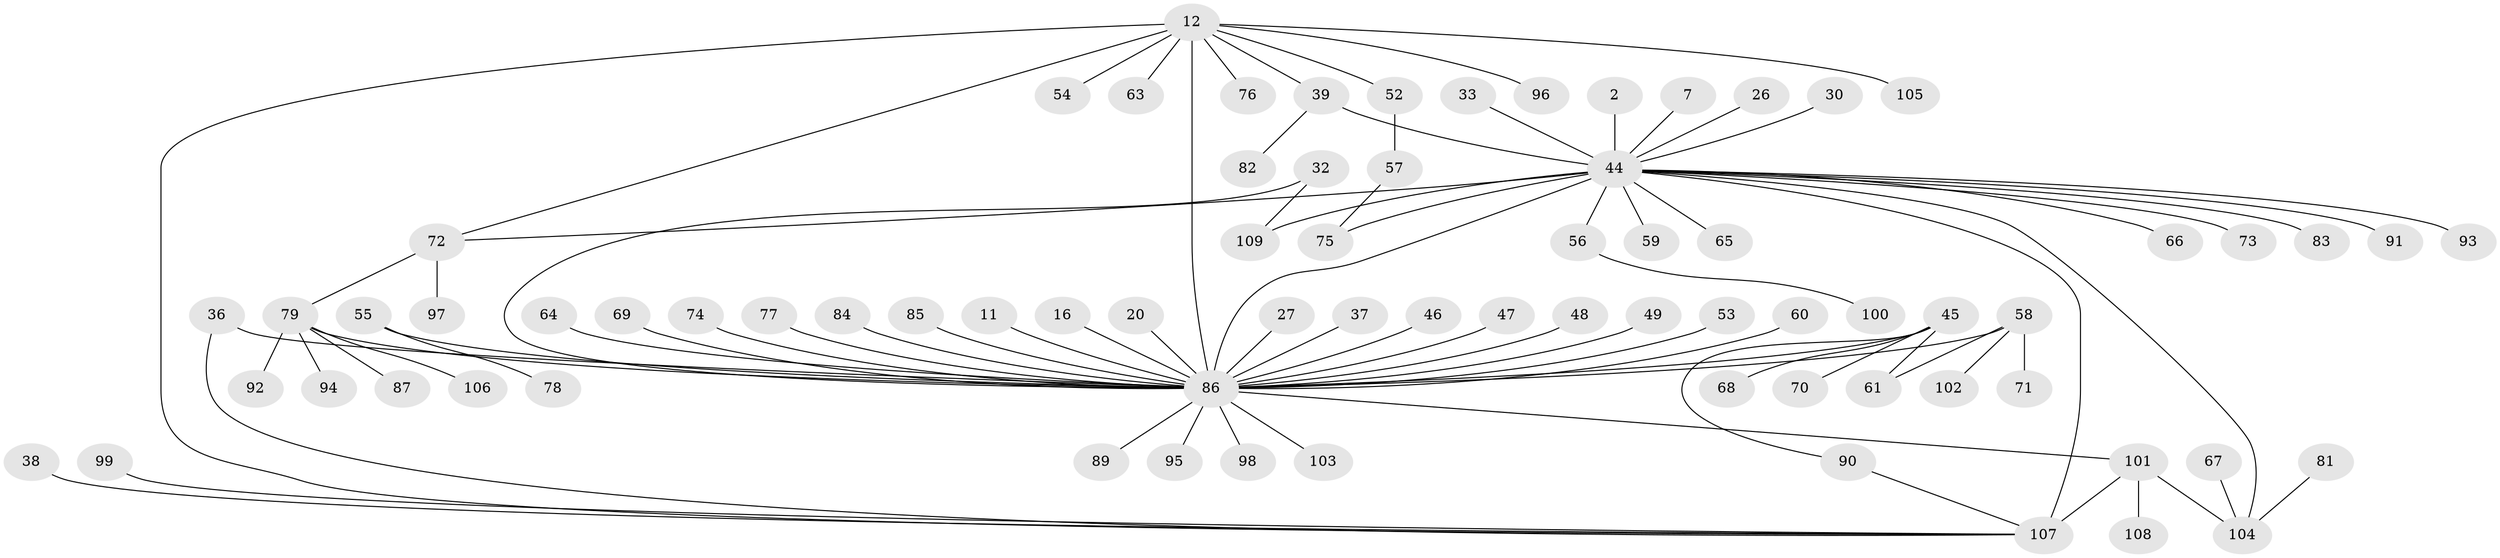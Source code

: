 // original degree distribution, {33: 0.009174311926605505, 1: 0.5321100917431193, 2: 0.22018348623853212, 24: 0.009174311926605505, 12: 0.009174311926605505, 6: 0.01834862385321101, 4: 0.10091743119266056, 7: 0.009174311926605505, 9: 0.009174311926605505, 3: 0.06422018348623854, 5: 0.01834862385321101}
// Generated by graph-tools (version 1.1) at 2025/51/03/04/25 21:51:27]
// undirected, 76 vertices, 86 edges
graph export_dot {
graph [start="1"]
  node [color=gray90,style=filled];
  2;
  7;
  11;
  12 [super="+10"];
  16;
  20;
  26 [super="+15"];
  27;
  30 [super="+13"];
  32;
  33;
  36;
  37;
  38;
  39 [super="+19"];
  44 [super="+31"];
  45 [super="+21+28"];
  46;
  47;
  48;
  49;
  52;
  53;
  54;
  55;
  56;
  57;
  58;
  59 [super="+35"];
  60;
  61;
  63;
  64 [super="+40"];
  65;
  66;
  67;
  68;
  69;
  70;
  71;
  72 [super="+41"];
  73;
  74;
  75 [super="+43"];
  76;
  77;
  78;
  79 [super="+8+18"];
  81;
  82;
  83;
  84;
  85;
  86 [super="+42+22+6"];
  87;
  89;
  90;
  91;
  92;
  93;
  94;
  95;
  96;
  97;
  98;
  99;
  100;
  101;
  102;
  103 [super="+51"];
  104 [super="+23"];
  105;
  106;
  107 [super="+62+80+88"];
  108;
  109 [super="+14"];
  2 -- 44;
  7 -- 44;
  11 -- 86;
  12 -- 52;
  12 -- 54;
  12 -- 96;
  12 -- 105;
  12 -- 39;
  12 -- 63;
  12 -- 76;
  12 -- 72;
  12 -- 107;
  12 -- 86 [weight=5];
  16 -- 86;
  20 -- 86;
  26 -- 44;
  27 -- 86;
  30 -- 44;
  32 -- 109;
  32 -- 86;
  33 -- 44;
  36 -- 107;
  36 -- 86;
  37 -- 86;
  38 -- 107;
  39 -- 82;
  39 -- 44 [weight=2];
  44 -- 65;
  44 -- 66;
  44 -- 72 [weight=2];
  44 -- 73;
  44 -- 83;
  44 -- 91;
  44 -- 93;
  44 -- 107 [weight=4];
  44 -- 109 [weight=2];
  44 -- 56;
  44 -- 86 [weight=6];
  44 -- 104;
  44 -- 59;
  44 -- 75;
  45 -- 61;
  45 -- 68;
  45 -- 70;
  45 -- 90;
  45 -- 86 [weight=2];
  46 -- 86;
  47 -- 86;
  48 -- 86;
  49 -- 86;
  52 -- 57;
  53 -- 86;
  55 -- 78;
  55 -- 86;
  56 -- 100;
  57 -- 75;
  58 -- 61;
  58 -- 71;
  58 -- 102;
  58 -- 86;
  60 -- 86;
  64 -- 86;
  67 -- 104;
  69 -- 86;
  72 -- 97;
  72 -- 79;
  74 -- 86;
  77 -- 86;
  79 -- 92;
  79 -- 106;
  79 -- 87;
  79 -- 94;
  79 -- 86;
  81 -- 104;
  84 -- 86;
  85 -- 86;
  86 -- 89;
  86 -- 95;
  86 -- 98;
  86 -- 101;
  86 -- 103;
  90 -- 107;
  99 -- 107;
  101 -- 104;
  101 -- 108;
  101 -- 107;
}
